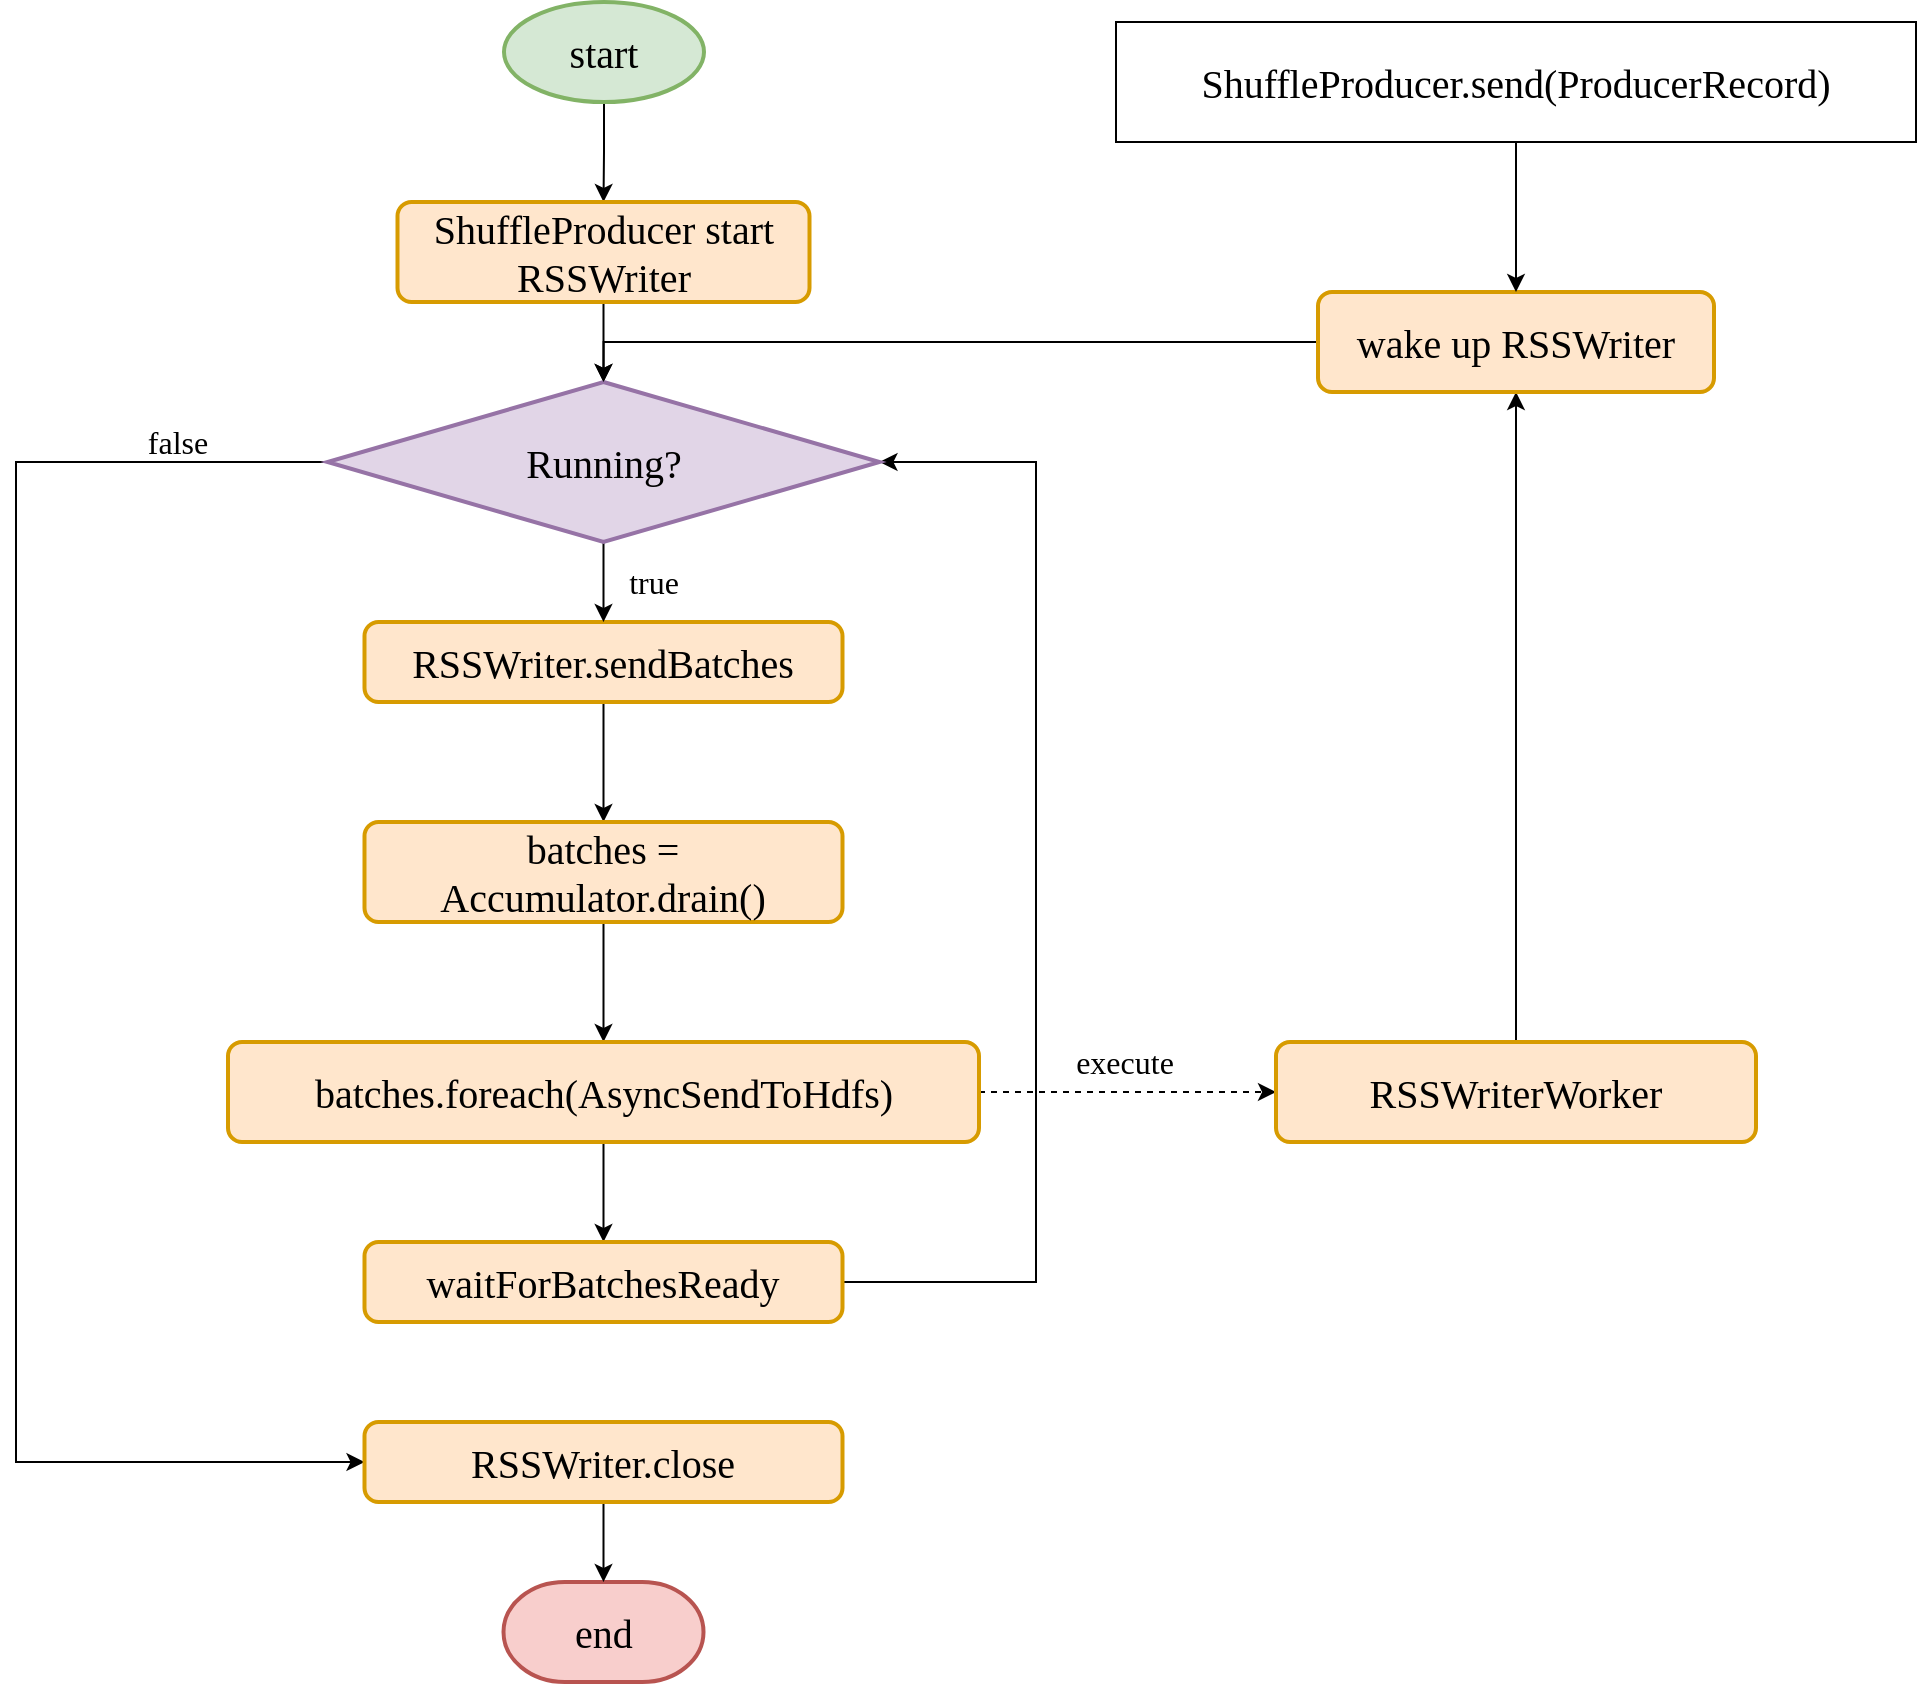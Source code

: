<mxfile version="12.6.5" type="device"><diagram id="-VxS6R6YCeLh6Kt0Ph5-" name="第 1 页"><mxGraphModel dx="1422" dy="822" grid="1" gridSize="10" guides="1" tooltips="1" connect="1" arrows="1" fold="1" page="1" pageScale="1" pageWidth="1169" pageHeight="827" math="0" shadow="0"><root><mxCell id="0"/><mxCell id="1" parent="0"/><mxCell id="Yk0zGNSTLQBWTW-1sQSy-4" style="edgeStyle=orthogonalEdgeStyle;rounded=0;orthogonalLoop=1;jettySize=auto;html=1;exitX=0.5;exitY=1;exitDx=0;exitDy=0;exitPerimeter=0;entryX=0.5;entryY=0;entryDx=0;entryDy=0;" edge="1" parent="1" source="Yk0zGNSTLQBWTW-1sQSy-1" target="Yk0zGNSTLQBWTW-1sQSy-3"><mxGeometry relative="1" as="geometry"/></mxCell><mxCell id="Yk0zGNSTLQBWTW-1sQSy-1" value="&lt;font face=&quot;Consolas&quot; style=&quot;font-size: 20px&quot;&gt;start&lt;/font&gt;" style="strokeWidth=2;html=1;shape=mxgraph.flowchart.start_1;whiteSpace=wrap;fillColor=#d5e8d4;strokeColor=#82b366;" vertex="1" parent="1"><mxGeometry x="534" y="10" width="100" height="50" as="geometry"/></mxCell><mxCell id="Yk0zGNSTLQBWTW-1sQSy-2" value="&lt;font face=&quot;Consolas&quot; style=&quot;font-size: 20px&quot;&gt;end&lt;/font&gt;" style="strokeWidth=2;html=1;shape=mxgraph.flowchart.terminator;whiteSpace=wrap;fillColor=#f8cecc;strokeColor=#b85450;" vertex="1" parent="1"><mxGeometry x="533.75" y="800" width="100" height="50" as="geometry"/></mxCell><mxCell id="Yk0zGNSTLQBWTW-1sQSy-15" style="edgeStyle=orthogonalEdgeStyle;rounded=0;orthogonalLoop=1;jettySize=auto;html=1;exitX=0.5;exitY=1;exitDx=0;exitDy=0;entryX=0.5;entryY=0;entryDx=0;entryDy=0;entryPerimeter=0;" edge="1" parent="1" source="Yk0zGNSTLQBWTW-1sQSy-3" target="Yk0zGNSTLQBWTW-1sQSy-14"><mxGeometry relative="1" as="geometry"/></mxCell><mxCell id="Yk0zGNSTLQBWTW-1sQSy-3" value="&lt;font face=&quot;Consolas&quot; style=&quot;font-size: 20px&quot;&gt;ShuffleProducer start RSSWriter&lt;/font&gt;" style="rounded=1;whiteSpace=wrap;html=1;absoluteArcSize=1;arcSize=14;strokeWidth=2;fillColor=#ffe6cc;strokeColor=#d79b00;" vertex="1" parent="1"><mxGeometry x="480.75" y="110" width="206" height="50" as="geometry"/></mxCell><mxCell id="Yk0zGNSTLQBWTW-1sQSy-9" style="edgeStyle=orthogonalEdgeStyle;rounded=0;orthogonalLoop=1;jettySize=auto;html=1;exitX=0.5;exitY=1;exitDx=0;exitDy=0;entryX=0.5;entryY=0;entryDx=0;entryDy=0;" edge="1" parent="1" source="Yk0zGNSTLQBWTW-1sQSy-6" target="Yk0zGNSTLQBWTW-1sQSy-7"><mxGeometry relative="1" as="geometry"/></mxCell><mxCell id="Yk0zGNSTLQBWTW-1sQSy-6" value="&lt;font face=&quot;Consolas&quot; style=&quot;font-size: 20px&quot;&gt;RSSWriter.sendBatches&lt;/font&gt;" style="rounded=1;whiteSpace=wrap;html=1;absoluteArcSize=1;arcSize=14;strokeWidth=2;fillColor=#ffe6cc;strokeColor=#d79b00;" vertex="1" parent="1"><mxGeometry x="464.25" y="320" width="239" height="40" as="geometry"/></mxCell><mxCell id="Yk0zGNSTLQBWTW-1sQSy-11" style="edgeStyle=orthogonalEdgeStyle;rounded=0;orthogonalLoop=1;jettySize=auto;html=1;exitX=0.5;exitY=1;exitDx=0;exitDy=0;entryX=0.5;entryY=0;entryDx=0;entryDy=0;" edge="1" parent="1" source="Yk0zGNSTLQBWTW-1sQSy-7" target="Yk0zGNSTLQBWTW-1sQSy-10"><mxGeometry relative="1" as="geometry"/></mxCell><mxCell id="Yk0zGNSTLQBWTW-1sQSy-7" value="&lt;font face=&quot;Consolas&quot;&gt;&lt;span style=&quot;font-size: 20px&quot;&gt;batches = Accumulator.drain()&lt;/span&gt;&lt;/font&gt;" style="rounded=1;whiteSpace=wrap;html=1;absoluteArcSize=1;arcSize=14;strokeWidth=2;fillColor=#ffe6cc;strokeColor=#d79b00;" vertex="1" parent="1"><mxGeometry x="464.25" y="420" width="239" height="50" as="geometry"/></mxCell><mxCell id="Yk0zGNSTLQBWTW-1sQSy-13" style="edgeStyle=orthogonalEdgeStyle;rounded=0;orthogonalLoop=1;jettySize=auto;html=1;exitX=0.5;exitY=1;exitDx=0;exitDy=0;entryX=0.5;entryY=0;entryDx=0;entryDy=0;" edge="1" parent="1" source="Yk0zGNSTLQBWTW-1sQSy-10" target="Yk0zGNSTLQBWTW-1sQSy-12"><mxGeometry relative="1" as="geometry"/></mxCell><mxCell id="Yk0zGNSTLQBWTW-1sQSy-26" style="edgeStyle=orthogonalEdgeStyle;rounded=0;orthogonalLoop=1;jettySize=auto;html=1;exitX=1;exitY=0.5;exitDx=0;exitDy=0;entryX=0;entryY=0.5;entryDx=0;entryDy=0;dashed=1;" edge="1" parent="1" source="Yk0zGNSTLQBWTW-1sQSy-10" target="Yk0zGNSTLQBWTW-1sQSy-25"><mxGeometry relative="1" as="geometry"/></mxCell><mxCell id="Yk0zGNSTLQBWTW-1sQSy-10" value="&lt;font style=&quot;font-size: 20px&quot; face=&quot;Consolas&quot;&gt;batches.foreach(AsyncSendToHdfs)&lt;/font&gt;" style="rounded=1;whiteSpace=wrap;html=1;absoluteArcSize=1;arcSize=14;strokeWidth=2;fillColor=#ffe6cc;strokeColor=#d79b00;" vertex="1" parent="1"><mxGeometry x="396" y="530" width="375.5" height="50" as="geometry"/></mxCell><mxCell id="Yk0zGNSTLQBWTW-1sQSy-20" style="edgeStyle=orthogonalEdgeStyle;rounded=0;orthogonalLoop=1;jettySize=auto;html=1;exitX=1;exitY=0.5;exitDx=0;exitDy=0;entryX=1;entryY=0.5;entryDx=0;entryDy=0;entryPerimeter=0;" edge="1" parent="1" source="Yk0zGNSTLQBWTW-1sQSy-12" target="Yk0zGNSTLQBWTW-1sQSy-14"><mxGeometry relative="1" as="geometry"><Array as="points"><mxPoint x="800" y="650"/><mxPoint x="800" y="240"/></Array></mxGeometry></mxCell><mxCell id="Yk0zGNSTLQBWTW-1sQSy-12" value="&lt;pre style=&quot;font-family: &amp;#34;consolas&amp;#34; ; font-size: 15pt&quot;&gt;waitForBatchesReady&lt;/pre&gt;" style="rounded=1;whiteSpace=wrap;html=1;absoluteArcSize=1;arcSize=14;strokeWidth=2;fillColor=#ffe6cc;strokeColor=#d79b00;" vertex="1" parent="1"><mxGeometry x="464.25" y="630" width="239" height="40" as="geometry"/></mxCell><mxCell id="Yk0zGNSTLQBWTW-1sQSy-16" style="edgeStyle=orthogonalEdgeStyle;rounded=0;orthogonalLoop=1;jettySize=auto;html=1;exitX=0.5;exitY=1;exitDx=0;exitDy=0;exitPerimeter=0;" edge="1" parent="1" source="Yk0zGNSTLQBWTW-1sQSy-14" target="Yk0zGNSTLQBWTW-1sQSy-6"><mxGeometry relative="1" as="geometry"/></mxCell><mxCell id="Yk0zGNSTLQBWTW-1sQSy-17" style="edgeStyle=orthogonalEdgeStyle;rounded=0;orthogonalLoop=1;jettySize=auto;html=1;exitX=0;exitY=0.5;exitDx=0;exitDy=0;exitPerimeter=0;entryX=0;entryY=0.5;entryDx=0;entryDy=0;" edge="1" parent="1" source="Yk0zGNSTLQBWTW-1sQSy-14" target="Yk0zGNSTLQBWTW-1sQSy-18"><mxGeometry relative="1" as="geometry"><mxPoint x="300" y="240" as="targetPoint"/><Array as="points"><mxPoint x="290" y="240"/><mxPoint x="290" y="740"/></Array></mxGeometry></mxCell><mxCell id="Yk0zGNSTLQBWTW-1sQSy-14" value="&lt;font face=&quot;Consolas&quot; style=&quot;font-size: 20px&quot;&gt;Running?&lt;/font&gt;" style="strokeWidth=2;html=1;shape=mxgraph.flowchart.decision;whiteSpace=wrap;fillColor=#e1d5e7;strokeColor=#9673a6;" vertex="1" parent="1"><mxGeometry x="445.75" y="200" width="276" height="80" as="geometry"/></mxCell><mxCell id="Yk0zGNSTLQBWTW-1sQSy-24" style="edgeStyle=orthogonalEdgeStyle;rounded=0;orthogonalLoop=1;jettySize=auto;html=1;exitX=0.5;exitY=1;exitDx=0;exitDy=0;entryX=0.5;entryY=0;entryDx=0;entryDy=0;entryPerimeter=0;" edge="1" parent="1" source="Yk0zGNSTLQBWTW-1sQSy-18" target="Yk0zGNSTLQBWTW-1sQSy-2"><mxGeometry relative="1" as="geometry"/></mxCell><mxCell id="Yk0zGNSTLQBWTW-1sQSy-18" value="&lt;pre style=&quot;font-family: &amp;#34;consolas&amp;#34; ; font-size: 15pt&quot;&gt;RSSWriter.close&lt;/pre&gt;" style="rounded=1;whiteSpace=wrap;html=1;absoluteArcSize=1;arcSize=14;strokeWidth=2;fillColor=#ffe6cc;strokeColor=#d79b00;" vertex="1" parent="1"><mxGeometry x="464.25" y="720" width="239" height="40" as="geometry"/></mxCell><mxCell id="Yk0zGNSTLQBWTW-1sQSy-31" style="edgeStyle=orthogonalEdgeStyle;rounded=0;orthogonalLoop=1;jettySize=auto;html=1;exitX=0.5;exitY=0;exitDx=0;exitDy=0;entryX=0.5;entryY=1;entryDx=0;entryDy=0;" edge="1" parent="1" source="Yk0zGNSTLQBWTW-1sQSy-25" target="Yk0zGNSTLQBWTW-1sQSy-27"><mxGeometry relative="1" as="geometry"/></mxCell><mxCell id="Yk0zGNSTLQBWTW-1sQSy-25" value="&lt;pre style=&quot;font-family: &amp;#34;consolas&amp;#34;&quot;&gt;&lt;font style=&quot;font-size: 20px&quot;&gt;RSSWriterWorker&lt;/font&gt;&lt;/pre&gt;" style="rounded=1;whiteSpace=wrap;html=1;absoluteArcSize=1;arcSize=14;strokeWidth=2;fillColor=#ffe6cc;strokeColor=#d79b00;" vertex="1" parent="1"><mxGeometry x="920" y="530" width="240" height="50" as="geometry"/></mxCell><mxCell id="Yk0zGNSTLQBWTW-1sQSy-28" style="edgeStyle=orthogonalEdgeStyle;rounded=0;orthogonalLoop=1;jettySize=auto;html=1;exitX=0;exitY=0.5;exitDx=0;exitDy=0;entryX=0.5;entryY=0;entryDx=0;entryDy=0;entryPerimeter=0;" edge="1" parent="1" source="Yk0zGNSTLQBWTW-1sQSy-27" target="Yk0zGNSTLQBWTW-1sQSy-14"><mxGeometry relative="1" as="geometry"/></mxCell><mxCell id="Yk0zGNSTLQBWTW-1sQSy-27" value="&lt;font face=&quot;Consolas&quot; style=&quot;font-size: 20px&quot;&gt;wake up RSSWriter&lt;/font&gt;" style="rounded=1;whiteSpace=wrap;html=1;absoluteArcSize=1;arcSize=14;strokeWidth=2;fillColor=#ffe6cc;strokeColor=#d79b00;" vertex="1" parent="1"><mxGeometry x="941" y="155" width="198" height="50" as="geometry"/></mxCell><mxCell id="Yk0zGNSTLQBWTW-1sQSy-33" style="edgeStyle=orthogonalEdgeStyle;rounded=0;orthogonalLoop=1;jettySize=auto;html=1;exitX=0.5;exitY=1;exitDx=0;exitDy=0;entryX=0.5;entryY=0;entryDx=0;entryDy=0;" edge="1" parent="1" source="Yk0zGNSTLQBWTW-1sQSy-32" target="Yk0zGNSTLQBWTW-1sQSy-27"><mxGeometry relative="1" as="geometry"/></mxCell><mxCell id="Yk0zGNSTLQBWTW-1sQSy-32" value="&lt;font face=&quot;Consolas&quot; style=&quot;font-size: 20px&quot;&gt;ShuffleProducer.send(ProducerRecord)&lt;/font&gt;" style="rounded=0;whiteSpace=wrap;html=1;" vertex="1" parent="1"><mxGeometry x="840" y="20" width="400" height="60" as="geometry"/></mxCell><mxCell id="Yk0zGNSTLQBWTW-1sQSy-34" value="&lt;font face=&quot;Consolas&quot; style=&quot;font-size: 16px&quot;&gt;execute&lt;/font&gt;" style="text;html=1;strokeColor=none;fillColor=none;align=center;verticalAlign=middle;whiteSpace=wrap;rounded=0;" vertex="1" parent="1"><mxGeometry x="810" y="530" width="69" height="20" as="geometry"/></mxCell><mxCell id="Yk0zGNSTLQBWTW-1sQSy-35" value="&lt;font face=&quot;Consolas&quot; style=&quot;font-size: 16px&quot;&gt;true&lt;/font&gt;" style="text;html=1;strokeColor=none;fillColor=none;align=center;verticalAlign=middle;whiteSpace=wrap;rounded=0;" vertex="1" parent="1"><mxGeometry x="583.75" y="290" width="50" height="20" as="geometry"/></mxCell><mxCell id="Yk0zGNSTLQBWTW-1sQSy-36" value="&lt;font face=&quot;Consolas&quot; style=&quot;font-size: 16px&quot;&gt;false&lt;/font&gt;" style="text;html=1;strokeColor=none;fillColor=none;align=center;verticalAlign=middle;whiteSpace=wrap;rounded=0;" vertex="1" parent="1"><mxGeometry x="346" y="220" width="50" height="20" as="geometry"/></mxCell></root></mxGraphModel></diagram></mxfile>